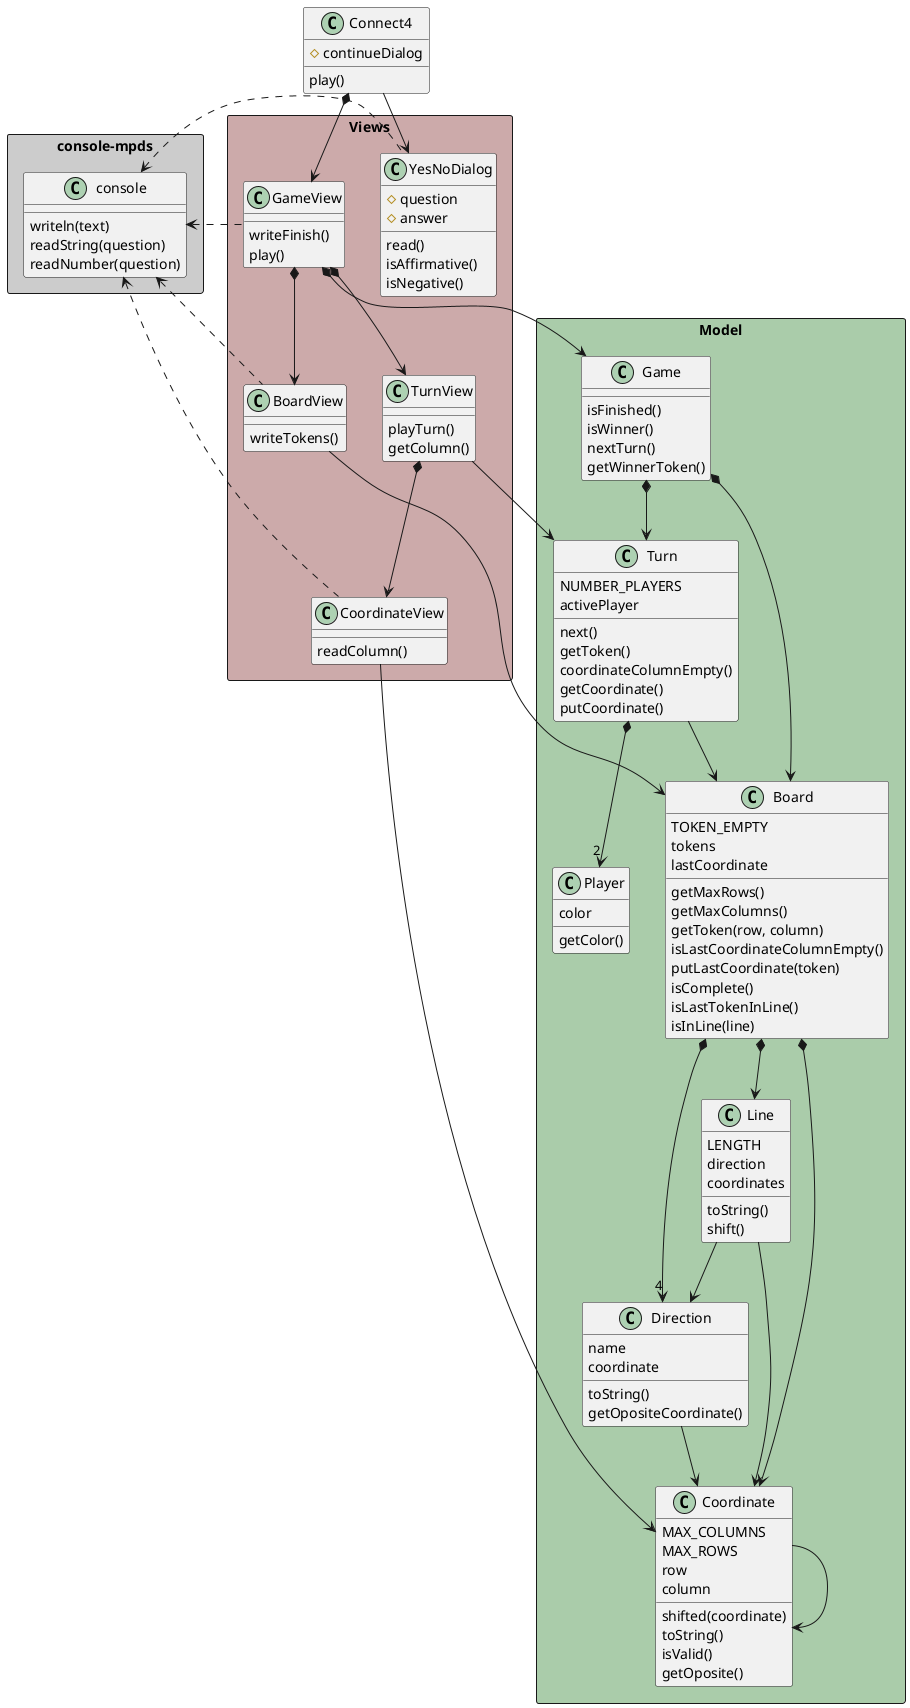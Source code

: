 @startuml connect4_constructorFunction_classdiagram

package "console-mpds" <<Rectangle>> #ccc {
    class console {
        writeln(text)
        readString(question)
        readNumber(question)
    }
}

package "Model" <<Rectangle>> #aca {
    class Coordinate {
        MAX_COLUMNS
        MAX_ROWS
        row
        column
        shifted(coordinate)
        toString()
        isValid()
        getOposite()
    }

    class Direction {
        name
        coordinate
        toString()
        getOpositeCoordinate()
    }

    class Line {
        LENGTH
        direction
        coordinates
        toString()
        shift()
    }

    class Board {
        TOKEN_EMPTY
        tokens
        lastCoordinate
        getMaxRows()
        getMaxColumns()
        getToken(row, column)
        isLastCoordinateColumnEmpty()
        putLastCoordinate(token)
        isComplete()
        isLastTokenInLine()
        isInLine(line)
    }

    class Player{
        color
        getColor()
    }

    class Turn{
        NUMBER_PLAYERS
        activePlayer
        next()
        getToken()
        coordinateColumnEmpty()
        getCoordinate()
        putCoordinate()
    }

    class Game {
        isFinished()
        isWinner()
        nextTurn()
        getWinnerToken()
    }
}

package "Views" <<Rectangle>> #caa {
    class CoordinateView {
        readColumn()
    }

    class BoardView{
        writeTokens()
    }

    class TurnView {
        playTurn()
        getColumn()
    }

    class GameView {
        writeFinish()
        play()
    }

    class YesNoDialog {
        #question
        #answer
        read()
        isAffirmative()
        isNegative()
    }
}

class Connect4 {
    #continueDialog
    play()
}

Coordinate -> Coordinate

CoordinateView -> Coordinate

Direction -down-> Coordinate

Line -down-> Coordinate
Line -down-> Direction

Board *-down-> Coordinate
Board *-down-> "4" Direction
Board *-down-> Line

BoardView -down-> Board

Turn *-down-> "2" Player
Turn -down-> Board

TurnView -down-> Turn
TurnView *-down-> CoordinateView

Game *-down-> Board
Game *-down-> Turn

GameView *-down-> Game
GameView *-down-> BoardView
GameView *-down-> TurnView

Connect4 -down-> YesNoDialog
Connect4 *-down-> GameView

YesNoDialog .-l-> console
GameView .-l-> console
BoardView .-l-> console
CoordinateView .-l-> console

@enduml